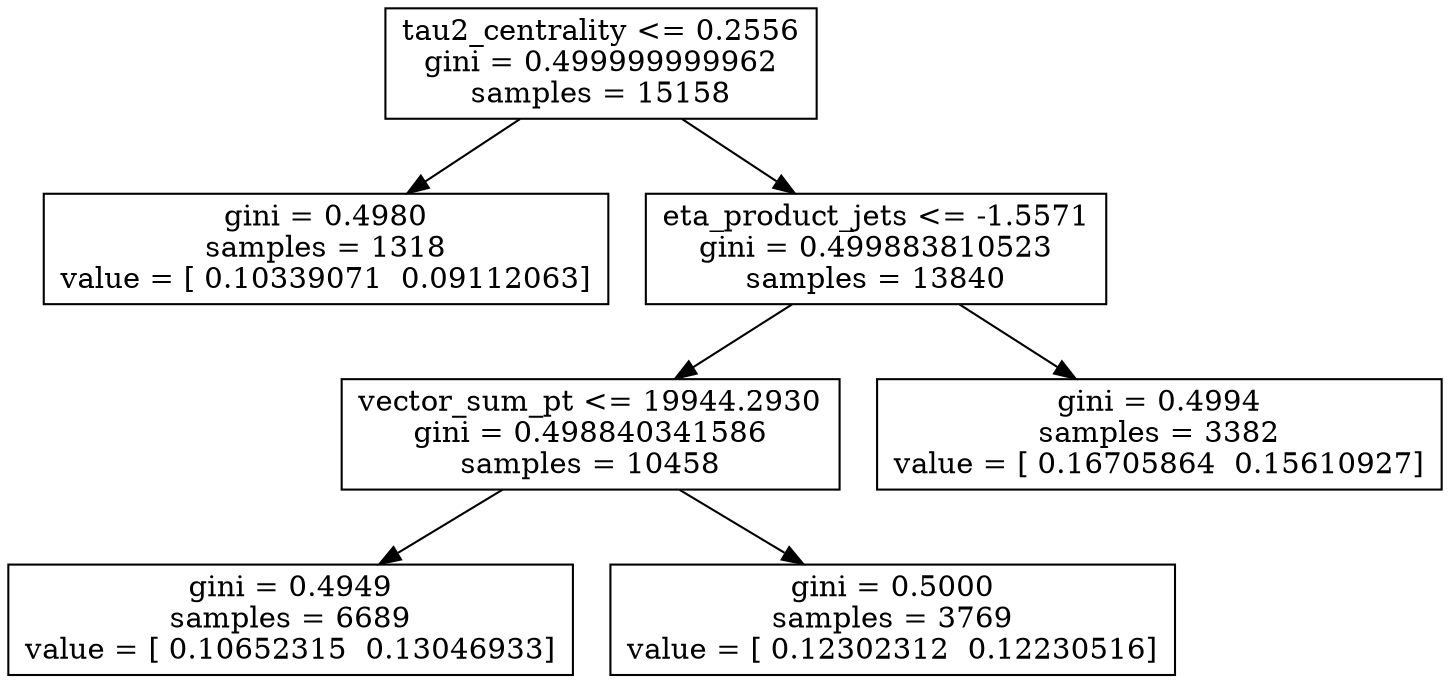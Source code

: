 digraph Tree {
0 [label="tau2_centrality <= 0.2556\ngini = 0.499999999962\nsamples = 15158", shape="box"] ;
1 [label="gini = 0.4980\nsamples = 1318\nvalue = [ 0.10339071  0.09112063]", shape="box"] ;
0 -> 1 ;
2 [label="eta_product_jets <= -1.5571\ngini = 0.499883810523\nsamples = 13840", shape="box"] ;
0 -> 2 ;
3 [label="vector_sum_pt <= 19944.2930\ngini = 0.498840341586\nsamples = 10458", shape="box"] ;
2 -> 3 ;
4 [label="gini = 0.4949\nsamples = 6689\nvalue = [ 0.10652315  0.13046933]", shape="box"] ;
3 -> 4 ;
5 [label="gini = 0.5000\nsamples = 3769\nvalue = [ 0.12302312  0.12230516]", shape="box"] ;
3 -> 5 ;
6 [label="gini = 0.4994\nsamples = 3382\nvalue = [ 0.16705864  0.15610927]", shape="box"] ;
2 -> 6 ;
}